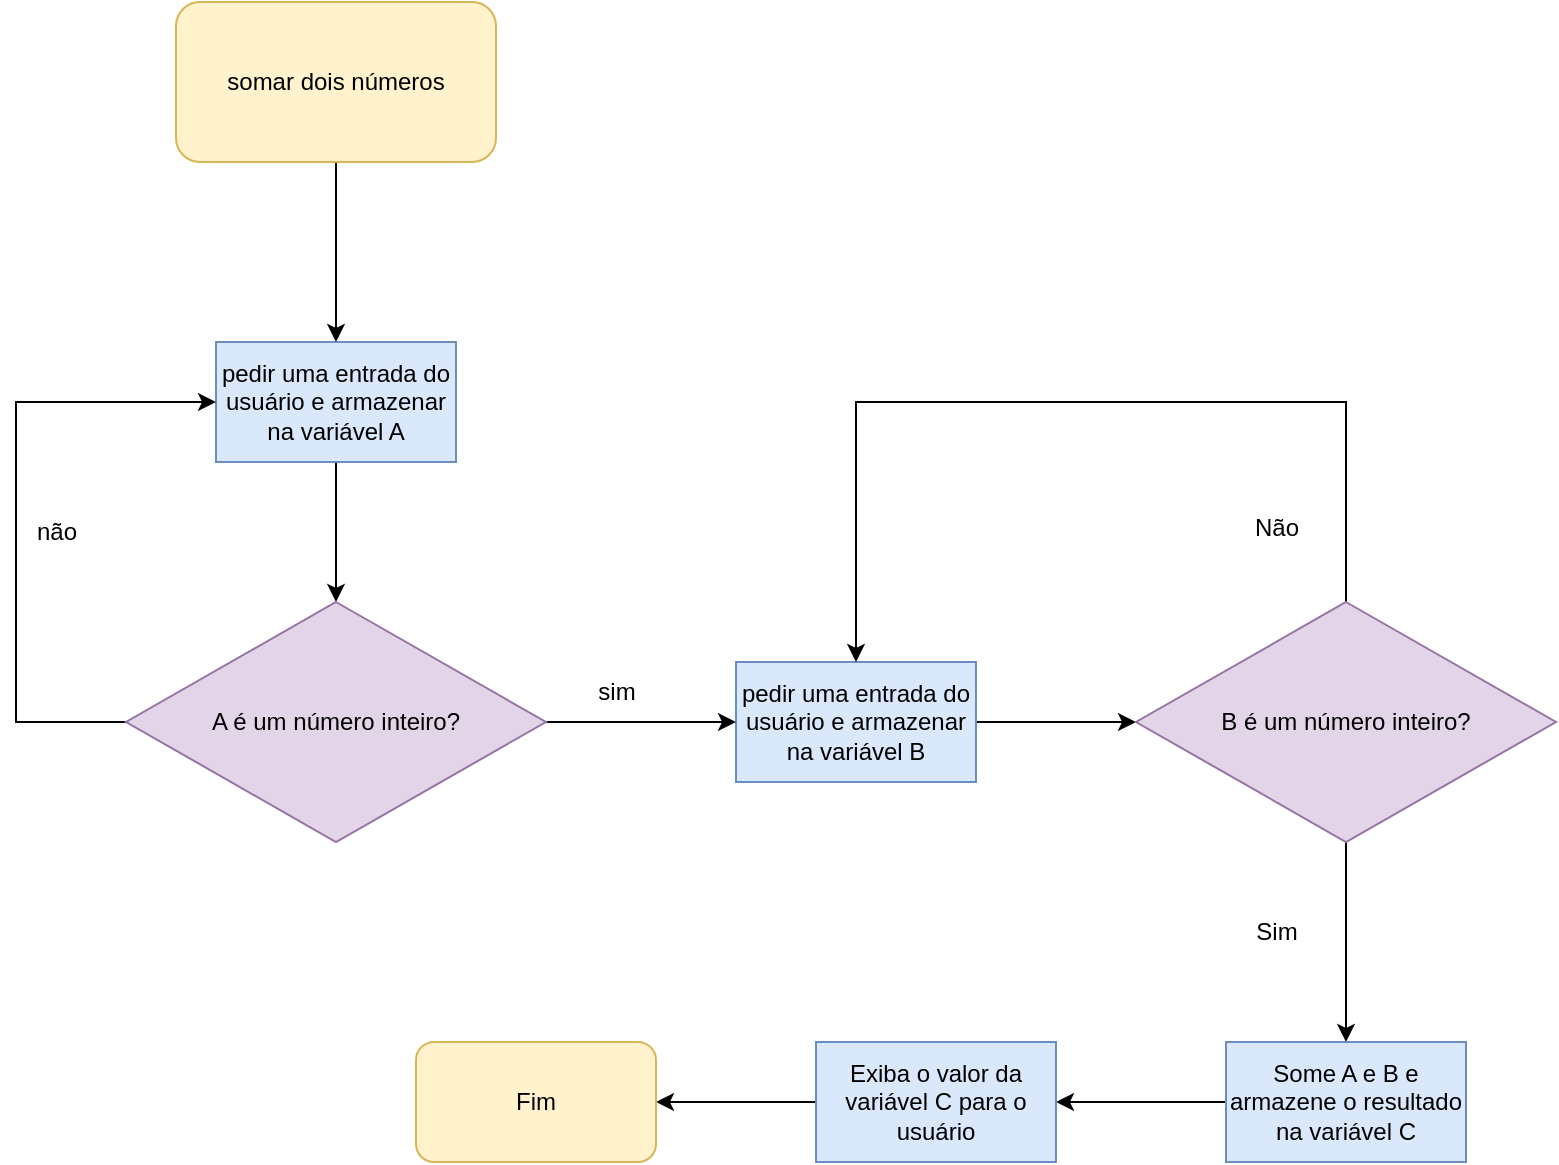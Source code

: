 <mxfile version="21.7.0" type="github">
  <diagram name="Página-1" id="LII9QOye98b4dbLb6mth">
    <mxGraphModel dx="1434" dy="782" grid="1" gridSize="10" guides="1" tooltips="1" connect="1" arrows="1" fold="1" page="1" pageScale="1" pageWidth="827" pageHeight="1169" math="0" shadow="0">
      <root>
        <mxCell id="0" />
        <mxCell id="1" parent="0" />
        <mxCell id="R3BVm1DwCjUrXEctZYhF-3" value="" style="edgeStyle=orthogonalEdgeStyle;rounded=0;orthogonalLoop=1;jettySize=auto;html=1;" edge="1" parent="1" source="R3BVm1DwCjUrXEctZYhF-1" target="R3BVm1DwCjUrXEctZYhF-2">
          <mxGeometry relative="1" as="geometry" />
        </mxCell>
        <mxCell id="R3BVm1DwCjUrXEctZYhF-1" value="&lt;div&gt;somar dois números&lt;/div&gt;" style="rounded=1;whiteSpace=wrap;html=1;fillColor=#fff2cc;strokeColor=#d6b656;" vertex="1" parent="1">
          <mxGeometry x="120" y="80" width="160" height="80" as="geometry" />
        </mxCell>
        <mxCell id="R3BVm1DwCjUrXEctZYhF-9" value="" style="edgeStyle=orthogonalEdgeStyle;rounded=0;orthogonalLoop=1;jettySize=auto;html=1;" edge="1" parent="1" source="R3BVm1DwCjUrXEctZYhF-2" target="R3BVm1DwCjUrXEctZYhF-6">
          <mxGeometry relative="1" as="geometry" />
        </mxCell>
        <mxCell id="R3BVm1DwCjUrXEctZYhF-2" value="pedir uma entrada do usuário e armazenar na variável A" style="rounded=0;whiteSpace=wrap;html=1;fillColor=#dae8fc;strokeColor=#6c8ebf;" vertex="1" parent="1">
          <mxGeometry x="140" y="250" width="120" height="60" as="geometry" />
        </mxCell>
        <mxCell id="R3BVm1DwCjUrXEctZYhF-15" value="" style="edgeStyle=orthogonalEdgeStyle;rounded=0;orthogonalLoop=1;jettySize=auto;html=1;" edge="1" parent="1" source="R3BVm1DwCjUrXEctZYhF-5" target="R3BVm1DwCjUrXEctZYhF-14">
          <mxGeometry relative="1" as="geometry" />
        </mxCell>
        <mxCell id="R3BVm1DwCjUrXEctZYhF-5" value="pedir uma entrada do usuário e armazenar na variável B" style="rounded=0;whiteSpace=wrap;html=1;fillColor=#dae8fc;strokeColor=#6c8ebf;" vertex="1" parent="1">
          <mxGeometry x="400" y="410" width="120" height="60" as="geometry" />
        </mxCell>
        <mxCell id="R3BVm1DwCjUrXEctZYhF-8" value="" style="edgeStyle=orthogonalEdgeStyle;rounded=0;orthogonalLoop=1;jettySize=auto;html=1;" edge="1" parent="1" source="R3BVm1DwCjUrXEctZYhF-6" target="R3BVm1DwCjUrXEctZYhF-5">
          <mxGeometry relative="1" as="geometry">
            <mxPoint x="495" y="440" as="targetPoint" />
          </mxGeometry>
        </mxCell>
        <mxCell id="R3BVm1DwCjUrXEctZYhF-11" style="edgeStyle=orthogonalEdgeStyle;rounded=0;orthogonalLoop=1;jettySize=auto;html=1;entryX=0;entryY=0.5;entryDx=0;entryDy=0;exitX=0;exitY=0.5;exitDx=0;exitDy=0;" edge="1" parent="1" source="R3BVm1DwCjUrXEctZYhF-6" target="R3BVm1DwCjUrXEctZYhF-2">
          <mxGeometry relative="1" as="geometry">
            <mxPoint x="45" y="278" as="targetPoint" />
            <mxPoint x="60" y="438" as="sourcePoint" />
            <Array as="points">
              <mxPoint x="40" y="440" />
              <mxPoint x="40" y="280" />
            </Array>
          </mxGeometry>
        </mxCell>
        <mxCell id="R3BVm1DwCjUrXEctZYhF-6" value="A é um número inteiro?" style="rhombus;whiteSpace=wrap;html=1;fillColor=#e1d5e7;strokeColor=#9673a6;" vertex="1" parent="1">
          <mxGeometry x="95" y="380" width="210" height="120" as="geometry" />
        </mxCell>
        <mxCell id="R3BVm1DwCjUrXEctZYhF-10" value="sim" style="text;html=1;align=center;verticalAlign=middle;resizable=0;points=[];autosize=1;strokeColor=none;fillColor=none;" vertex="1" parent="1">
          <mxGeometry x="320" y="410" width="40" height="30" as="geometry" />
        </mxCell>
        <mxCell id="R3BVm1DwCjUrXEctZYhF-12" value="&lt;div&gt;não&lt;/div&gt;" style="text;html=1;align=center;verticalAlign=middle;resizable=0;points=[];autosize=1;strokeColor=none;fillColor=none;" vertex="1" parent="1">
          <mxGeometry x="40" y="330" width="40" height="30" as="geometry" />
        </mxCell>
        <mxCell id="R3BVm1DwCjUrXEctZYhF-17" value="" style="edgeStyle=orthogonalEdgeStyle;rounded=0;orthogonalLoop=1;jettySize=auto;html=1;" edge="1" parent="1" source="R3BVm1DwCjUrXEctZYhF-14" target="R3BVm1DwCjUrXEctZYhF-16">
          <mxGeometry relative="1" as="geometry" />
        </mxCell>
        <mxCell id="R3BVm1DwCjUrXEctZYhF-19" style="edgeStyle=orthogonalEdgeStyle;rounded=0;orthogonalLoop=1;jettySize=auto;html=1;entryX=0.5;entryY=0;entryDx=0;entryDy=0;" edge="1" parent="1" source="R3BVm1DwCjUrXEctZYhF-14" target="R3BVm1DwCjUrXEctZYhF-5">
          <mxGeometry relative="1" as="geometry">
            <mxPoint x="460" y="320" as="targetPoint" />
            <Array as="points">
              <mxPoint x="705" y="280" />
              <mxPoint x="460" y="280" />
            </Array>
          </mxGeometry>
        </mxCell>
        <mxCell id="R3BVm1DwCjUrXEctZYhF-14" value="B é um número inteiro?" style="rhombus;whiteSpace=wrap;html=1;fillColor=#e1d5e7;strokeColor=#9673a6;" vertex="1" parent="1">
          <mxGeometry x="600" y="380" width="210" height="120" as="geometry" />
        </mxCell>
        <mxCell id="R3BVm1DwCjUrXEctZYhF-22" value="" style="edgeStyle=orthogonalEdgeStyle;rounded=0;orthogonalLoop=1;jettySize=auto;html=1;" edge="1" parent="1" source="R3BVm1DwCjUrXEctZYhF-16" target="R3BVm1DwCjUrXEctZYhF-21">
          <mxGeometry relative="1" as="geometry" />
        </mxCell>
        <mxCell id="R3BVm1DwCjUrXEctZYhF-16" value="Some A e B e armazene o resultado na variável C" style="whiteSpace=wrap;html=1;fillColor=#dae8fc;strokeColor=#6c8ebf;" vertex="1" parent="1">
          <mxGeometry x="645" y="600" width="120" height="60" as="geometry" />
        </mxCell>
        <mxCell id="R3BVm1DwCjUrXEctZYhF-18" value="&lt;div&gt;Sim&lt;/div&gt;" style="text;html=1;align=center;verticalAlign=middle;resizable=0;points=[];autosize=1;strokeColor=none;fillColor=none;" vertex="1" parent="1">
          <mxGeometry x="645" y="530" width="50" height="30" as="geometry" />
        </mxCell>
        <mxCell id="R3BVm1DwCjUrXEctZYhF-20" value="&lt;div&gt;Não&lt;/div&gt;" style="text;html=1;align=center;verticalAlign=middle;resizable=0;points=[];autosize=1;strokeColor=none;fillColor=none;" vertex="1" parent="1">
          <mxGeometry x="645" y="328" width="50" height="30" as="geometry" />
        </mxCell>
        <mxCell id="R3BVm1DwCjUrXEctZYhF-24" value="" style="edgeStyle=orthogonalEdgeStyle;rounded=0;orthogonalLoop=1;jettySize=auto;html=1;" edge="1" parent="1" source="R3BVm1DwCjUrXEctZYhF-21" target="R3BVm1DwCjUrXEctZYhF-23">
          <mxGeometry relative="1" as="geometry" />
        </mxCell>
        <mxCell id="R3BVm1DwCjUrXEctZYhF-21" value="Exiba o valor da variável C para o usuário" style="whiteSpace=wrap;html=1;fillColor=#dae8fc;strokeColor=#6c8ebf;" vertex="1" parent="1">
          <mxGeometry x="440" y="600" width="120" height="60" as="geometry" />
        </mxCell>
        <mxCell id="R3BVm1DwCjUrXEctZYhF-23" value="Fim" style="rounded=1;whiteSpace=wrap;html=1;fillColor=#fff2cc;strokeColor=#d6b656;" vertex="1" parent="1">
          <mxGeometry x="240" y="600" width="120" height="60" as="geometry" />
        </mxCell>
      </root>
    </mxGraphModel>
  </diagram>
</mxfile>
